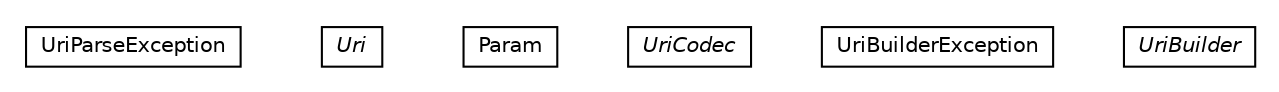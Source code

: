 #!/usr/local/bin/dot
#
# Class diagram 
# Generated by UMLGraph version R5_6-24-gf6e263 (http://www.umlgraph.org/)
#

digraph G {
	edge [fontname="Helvetica",fontsize=10,labelfontname="Helvetica",labelfontsize=10];
	node [fontname="Helvetica",fontsize=10,shape=plaintext];
	nodesep=0.25;
	ranksep=0.5;
	// io.reinert.requestor.core.uri.UriParseException
	c992 [label=<<table title="io.reinert.requestor.core.uri.UriParseException" border="0" cellborder="1" cellspacing="0" cellpadding="2" port="p" href="./UriParseException.html">
		<tr><td><table border="0" cellspacing="0" cellpadding="1">
<tr><td align="center" balign="center"> UriParseException </td></tr>
		</table></td></tr>
		</table>>, URL="./UriParseException.html", fontname="Helvetica", fontcolor="black", fontsize=10.0];
	// io.reinert.requestor.core.uri.Uri
	c993 [label=<<table title="io.reinert.requestor.core.uri.Uri" border="0" cellborder="1" cellspacing="0" cellpadding="2" port="p" href="./Uri.html">
		<tr><td><table border="0" cellspacing="0" cellpadding="1">
<tr><td align="center" balign="center"><font face="Helvetica-Oblique"> Uri </font></td></tr>
		</table></td></tr>
		</table>>, URL="./Uri.html", fontname="Helvetica", fontcolor="black", fontsize=10.0];
	// io.reinert.requestor.core.uri.Uri.Param
	c994 [label=<<table title="io.reinert.requestor.core.uri.Uri.Param" border="0" cellborder="1" cellspacing="0" cellpadding="2" port="p" href="./Uri.Param.html">
		<tr><td><table border="0" cellspacing="0" cellpadding="1">
<tr><td align="center" balign="center"> Param </td></tr>
		</table></td></tr>
		</table>>, URL="./Uri.Param.html", fontname="Helvetica", fontcolor="black", fontsize=10.0];
	// io.reinert.requestor.core.uri.UriCodec
	c995 [label=<<table title="io.reinert.requestor.core.uri.UriCodec" border="0" cellborder="1" cellspacing="0" cellpadding="2" port="p" href="./UriCodec.html">
		<tr><td><table border="0" cellspacing="0" cellpadding="1">
<tr><td align="center" balign="center"><font face="Helvetica-Oblique"> UriCodec </font></td></tr>
		</table></td></tr>
		</table>>, URL="./UriCodec.html", fontname="Helvetica", fontcolor="black", fontsize=10.0];
	// io.reinert.requestor.core.uri.UriBuilderException
	c996 [label=<<table title="io.reinert.requestor.core.uri.UriBuilderException" border="0" cellborder="1" cellspacing="0" cellpadding="2" port="p" href="./UriBuilderException.html">
		<tr><td><table border="0" cellspacing="0" cellpadding="1">
<tr><td align="center" balign="center"> UriBuilderException </td></tr>
		</table></td></tr>
		</table>>, URL="./UriBuilderException.html", fontname="Helvetica", fontcolor="black", fontsize=10.0];
	// io.reinert.requestor.core.uri.UriBuilder
	c997 [label=<<table title="io.reinert.requestor.core.uri.UriBuilder" border="0" cellborder="1" cellspacing="0" cellpadding="2" port="p" href="./UriBuilder.html">
		<tr><td><table border="0" cellspacing="0" cellpadding="1">
<tr><td align="center" balign="center"><font face="Helvetica-Oblique"> UriBuilder </font></td></tr>
		</table></td></tr>
		</table>>, URL="./UriBuilder.html", fontname="Helvetica", fontcolor="black", fontsize=10.0];
}

